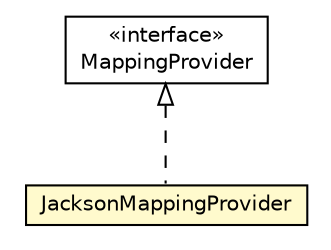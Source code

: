 #!/usr/local/bin/dot
#
# Class diagram 
# Generated by UMLGraph version R5_6-24-gf6e263 (http://www.umlgraph.org/)
#

digraph G {
	edge [fontname="Helvetica",fontsize=10,labelfontname="Helvetica",labelfontsize=10];
	node [fontname="Helvetica",fontsize=10,shape=plaintext];
	nodesep=0.25;
	ranksep=0.5;
	// net.trajano.doxdb.jsonpath.spi.mapper.MappingProvider
	c2448 [label=<<table title="net.trajano.doxdb.jsonpath.spi.mapper.MappingProvider" border="0" cellborder="1" cellspacing="0" cellpadding="2" port="p" href="./MappingProvider.html">
		<tr><td><table border="0" cellspacing="0" cellpadding="1">
<tr><td align="center" balign="center"> &#171;interface&#187; </td></tr>
<tr><td align="center" balign="center"> MappingProvider </td></tr>
		</table></td></tr>
		</table>>, URL="./MappingProvider.html", fontname="Helvetica", fontcolor="black", fontsize=10.0];
	// net.trajano.doxdb.jsonpath.spi.mapper.JacksonMappingProvider
	c2450 [label=<<table title="net.trajano.doxdb.jsonpath.spi.mapper.JacksonMappingProvider" border="0" cellborder="1" cellspacing="0" cellpadding="2" port="p" bgcolor="lemonChiffon" href="./JacksonMappingProvider.html">
		<tr><td><table border="0" cellspacing="0" cellpadding="1">
<tr><td align="center" balign="center"> JacksonMappingProvider </td></tr>
		</table></td></tr>
		</table>>, URL="./JacksonMappingProvider.html", fontname="Helvetica", fontcolor="black", fontsize=10.0];
	//net.trajano.doxdb.jsonpath.spi.mapper.JacksonMappingProvider implements net.trajano.doxdb.jsonpath.spi.mapper.MappingProvider
	c2448:p -> c2450:p [dir=back,arrowtail=empty,style=dashed];
}

